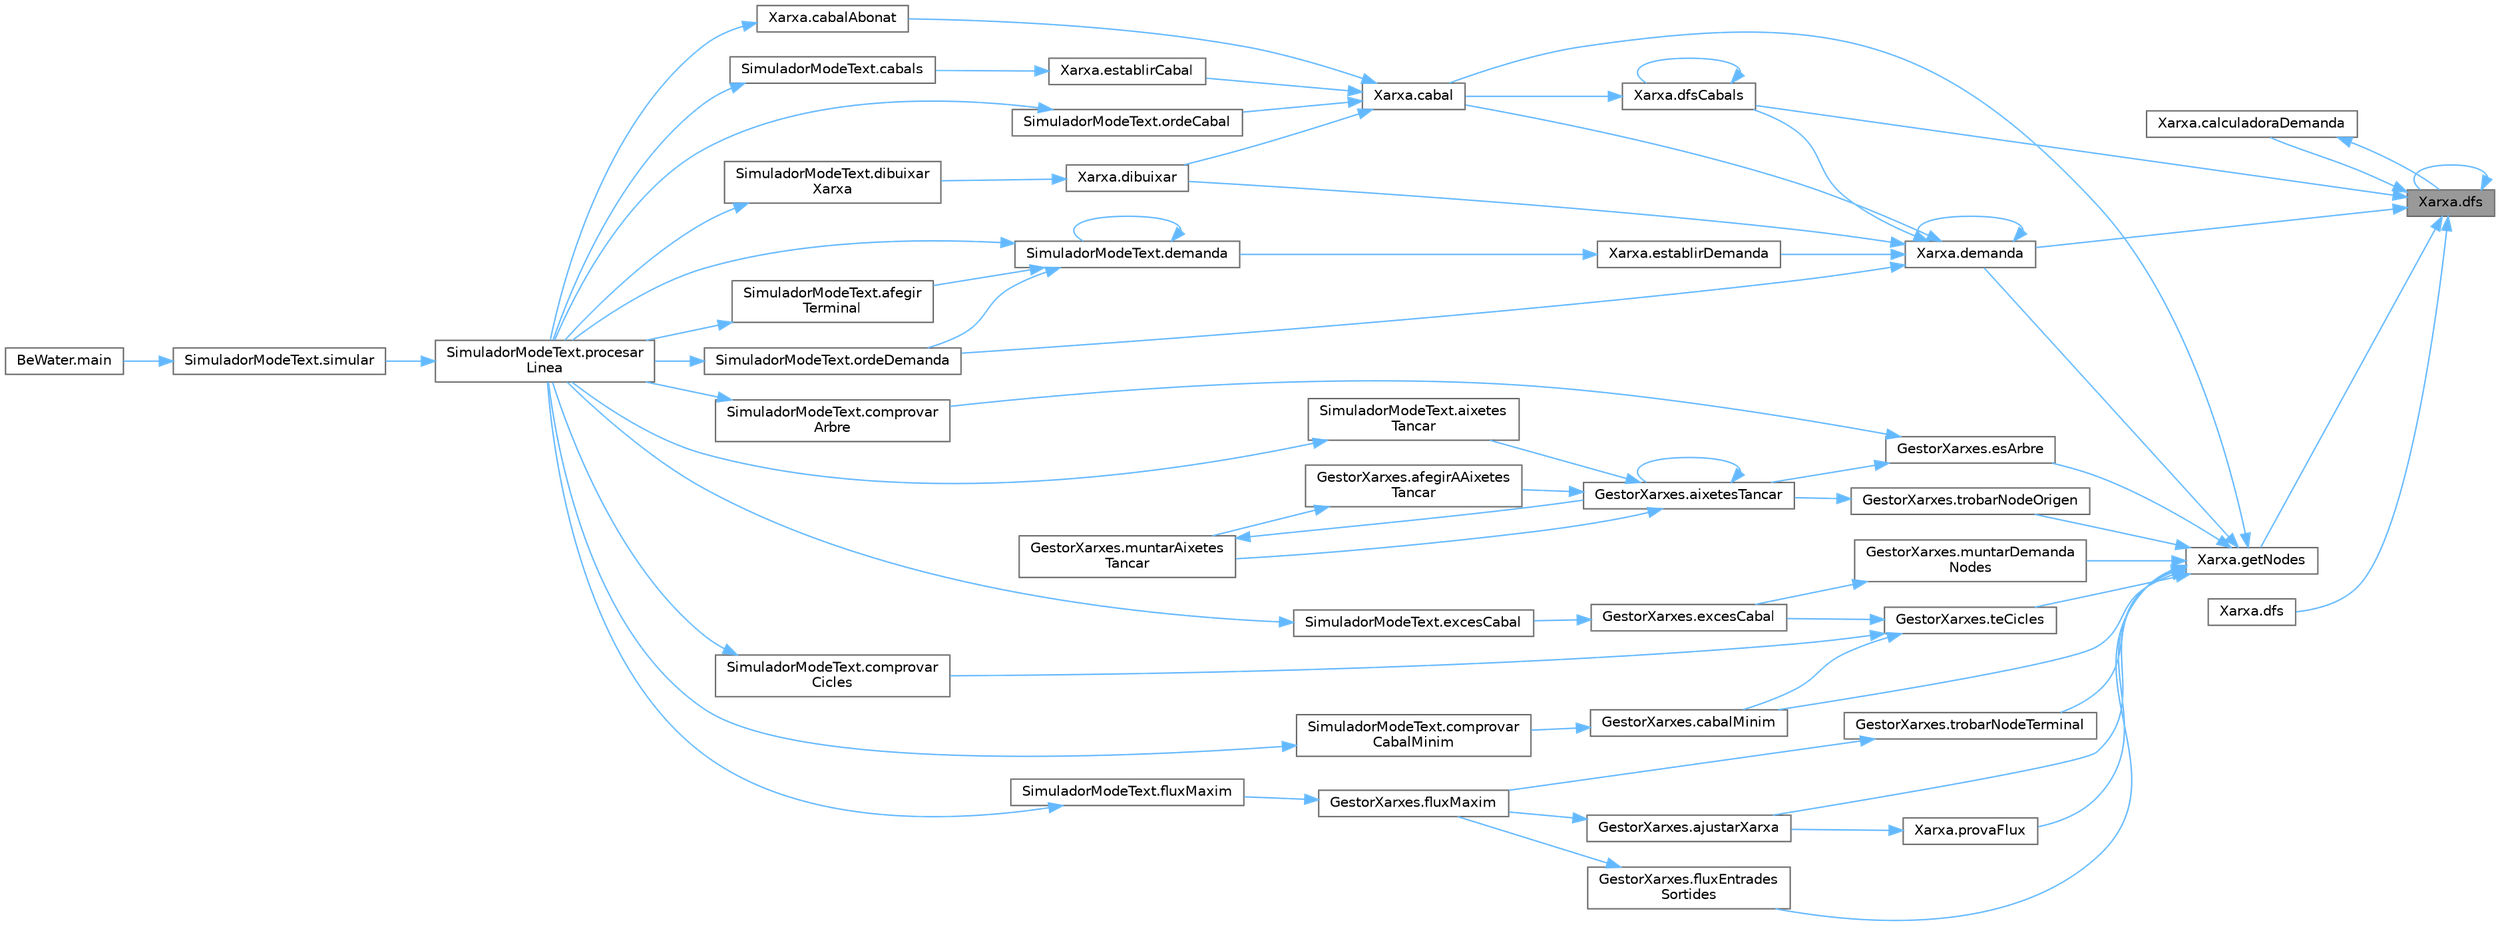 digraph "Xarxa.dfs"
{
 // LATEX_PDF_SIZE
  bgcolor="transparent";
  edge [fontname=Helvetica,fontsize=10,labelfontname=Helvetica,labelfontsize=10];
  node [fontname=Helvetica,fontsize=10,shape=box,height=0.2,width=0.4];
  rankdir="RL";
  Node1 [id="Node000001",label="Xarxa.dfs",height=0.2,width=0.4,color="gray40", fillcolor="grey60", style="filled", fontcolor="black",tooltip="Realitza una cerca en profunditat (DFS) per distribuir la demanda a través de la xarxa de nodes."];
  Node1 -> Node2 [id="edge1_Node000001_Node000002",dir="back",color="steelblue1",style="solid",tooltip=" "];
  Node2 [id="Node000002",label="Xarxa.calculadoraDemanda",height=0.2,width=0.4,color="grey40", fillcolor="white", style="filled",URL="$class_xarxa.html#a4e579fd3b3f506a87f72d2acc0afa924",tooltip="Calcula i ajusta la demanda d'un node receptor en funció de la capacitat de la canonada."];
  Node2 -> Node1 [id="edge2_Node000002_Node000001",dir="back",color="steelblue1",style="solid",tooltip=" "];
  Node1 -> Node3 [id="edge3_Node000001_Node000003",dir="back",color="steelblue1",style="solid",tooltip=" "];
  Node3 [id="Node000003",label="Xarxa.demanda",height=0.2,width=0.4,color="grey40", fillcolor="white", style="filled",URL="$class_xarxa.html#a7e87de2ff5ec20a0fcdb9c9f2ba9961a",tooltip="Obté la demanda teòrica d'un node."];
  Node3 -> Node4 [id="edge4_Node000003_Node000004",dir="back",color="steelblue1",style="solid",tooltip=" "];
  Node4 [id="Node000004",label="Xarxa.cabal",height=0.2,width=0.4,color="grey40", fillcolor="white", style="filled",URL="$class_xarxa.html#aec89ce83e0daa107099e97d1ad2f92b8",tooltip="Calcula la demanda teòrica al node segons la configuració actual de la xarxa."];
  Node4 -> Node5 [id="edge5_Node000004_Node000005",dir="back",color="steelblue1",style="solid",tooltip=" "];
  Node5 [id="Node000005",label="Xarxa.cabalAbonat",height=0.2,width=0.4,color="grey40", fillcolor="white", style="filled",URL="$class_xarxa.html#af96338a999076f2e1f553344fe876eb7",tooltip="Obtiene el caudal actual del punto de abastecimiento de un cliente."];
  Node5 -> Node6 [id="edge6_Node000005_Node000006",dir="back",color="steelblue1",style="solid",tooltip=" "];
  Node6 [id="Node000006",label="SimuladorModeText.procesar\lLinea",height=0.2,width=0.4,color="grey40", fillcolor="white", style="filled",URL="$class_simulador_mode_text.html#a270115afbf646ce8e561f39294b76561",tooltip=" "];
  Node6 -> Node7 [id="edge7_Node000006_Node000007",dir="back",color="steelblue1",style="solid",tooltip=" "];
  Node7 [id="Node000007",label="SimuladorModeText.simular",height=0.2,width=0.4,color="grey40", fillcolor="white", style="filled",URL="$class_simulador_mode_text.html#acf46c7460ef06bf77ae48ab3217c40f1",tooltip=" "];
  Node7 -> Node8 [id="edge8_Node000007_Node000008",dir="back",color="steelblue1",style="solid",tooltip=" "];
  Node8 [id="Node000008",label="BeWater.main",height=0.2,width=0.4,color="grey40", fillcolor="white", style="filled",URL="$class_be_water.html#aa8aad185395e8f524e8b46d8317e5590",tooltip="Mètode principal que inicia la simulació en mode text."];
  Node4 -> Node9 [id="edge9_Node000004_Node000009",dir="back",color="steelblue1",style="solid",tooltip=" "];
  Node9 [id="Node000009",label="Xarxa.dibuixar",height=0.2,width=0.4,color="grey40", fillcolor="white", style="filled",URL="$class_xarxa.html#a644452390beb298a9a47f5e074c9a353",tooltip=" "];
  Node9 -> Node10 [id="edge10_Node000009_Node000010",dir="back",color="steelblue1",style="solid",tooltip=" "];
  Node10 [id="Node000010",label="SimuladorModeText.dibuixar\lXarxa",height=0.2,width=0.4,color="grey40", fillcolor="white", style="filled",URL="$class_simulador_mode_text.html#a11d6710bddae748a9200b0d146472605",tooltip=" "];
  Node10 -> Node6 [id="edge11_Node000010_Node000006",dir="back",color="steelblue1",style="solid",tooltip=" "];
  Node4 -> Node11 [id="edge12_Node000004_Node000011",dir="back",color="steelblue1",style="solid",tooltip=" "];
  Node11 [id="Node000011",label="Xarxa.establirCabal",height=0.2,width=0.4,color="grey40", fillcolor="white", style="filled",URL="$class_xarxa.html#af97bed7e986eb497a15edb3a30e31825",tooltip="Estableix el cabal d'un node d'origen."];
  Node11 -> Node12 [id="edge13_Node000011_Node000012",dir="back",color="steelblue1",style="solid",tooltip=" "];
  Node12 [id="Node000012",label="SimuladorModeText.cabals",height=0.2,width=0.4,color="grey40", fillcolor="white", style="filled",URL="$class_simulador_mode_text.html#aa25f6e1ae83722e736a799f143ece827",tooltip="Estableix el cabal d'un node origen."];
  Node12 -> Node6 [id="edge14_Node000012_Node000006",dir="back",color="steelblue1",style="solid",tooltip=" "];
  Node4 -> Node13 [id="edge15_Node000004_Node000013",dir="back",color="steelblue1",style="solid",tooltip=" "];
  Node13 [id="Node000013",label="SimuladorModeText.ordeCabal",height=0.2,width=0.4,color="grey40", fillcolor="white", style="filled",URL="$class_simulador_mode_text.html#abb1ad801f9e7c77af87140ba46299e72",tooltip="Retorna el cabal d'un origen."];
  Node13 -> Node6 [id="edge16_Node000013_Node000006",dir="back",color="steelblue1",style="solid",tooltip=" "];
  Node3 -> Node3 [id="edge17_Node000003_Node000003",dir="back",color="steelblue1",style="solid",tooltip=" "];
  Node3 -> Node14 [id="edge18_Node000003_Node000014",dir="back",color="steelblue1",style="solid",tooltip=" "];
  Node14 [id="Node000014",label="Xarxa.dfsCabals",height=0.2,width=0.4,color="grey40", fillcolor="white", style="filled",URL="$class_xarxa.html#a98342056c1cfdbfa50aa96000b45c4dd",tooltip="Realitza una cerca en profunditat (DFS) per distribuir el cabal a través de la xarxa de nodes."];
  Node14 -> Node4 [id="edge19_Node000014_Node000004",dir="back",color="steelblue1",style="solid",tooltip=" "];
  Node14 -> Node14 [id="edge20_Node000014_Node000014",dir="back",color="steelblue1",style="solid",tooltip=" "];
  Node3 -> Node9 [id="edge21_Node000003_Node000009",dir="back",color="steelblue1",style="solid",tooltip=" "];
  Node3 -> Node15 [id="edge22_Node000003_Node000015",dir="back",color="steelblue1",style="solid",tooltip=" "];
  Node15 [id="Node000015",label="Xarxa.establirDemanda",height=0.2,width=0.4,color="grey40", fillcolor="white", style="filled",URL="$class_xarxa.html#a3ec71c5575218566f9f71416407191be",tooltip="Estableix la demanda d'un node terminal."];
  Node15 -> Node16 [id="edge23_Node000015_Node000016",dir="back",color="steelblue1",style="solid",tooltip=" "];
  Node16 [id="Node000016",label="SimuladorModeText.demanda",height=0.2,width=0.4,color="grey40", fillcolor="white", style="filled",URL="$class_simulador_mode_text.html#aeafd4af3db5d6e3739010aba0fee2a2d",tooltip="Estableix la demanda d'un node terminal."];
  Node16 -> Node17 [id="edge24_Node000016_Node000017",dir="back",color="steelblue1",style="solid",tooltip=" "];
  Node17 [id="Node000017",label="SimuladorModeText.afegir\lTerminal",height=0.2,width=0.4,color="grey40", fillcolor="white", style="filled",URL="$class_simulador_mode_text.html#a0c84e281d492ecd2b4e0d3a25f06becb",tooltip="Afegeix un terminal a la xarxa."];
  Node17 -> Node6 [id="edge25_Node000017_Node000006",dir="back",color="steelblue1",style="solid",tooltip=" "];
  Node16 -> Node16 [id="edge26_Node000016_Node000016",dir="back",color="steelblue1",style="solid",tooltip=" "];
  Node16 -> Node18 [id="edge27_Node000016_Node000018",dir="back",color="steelblue1",style="solid",tooltip=" "];
  Node18 [id="Node000018",label="SimuladorModeText.ordeDemanda",height=0.2,width=0.4,color="grey40", fillcolor="white", style="filled",URL="$class_simulador_mode_text.html#a56ceb725005d8a1ef9e76f0cd99344cc",tooltip="Retorna la demanda d'un client."];
  Node18 -> Node6 [id="edge28_Node000018_Node000006",dir="back",color="steelblue1",style="solid",tooltip=" "];
  Node16 -> Node6 [id="edge29_Node000016_Node000006",dir="back",color="steelblue1",style="solid",tooltip=" "];
  Node3 -> Node18 [id="edge30_Node000003_Node000018",dir="back",color="steelblue1",style="solid",tooltip=" "];
  Node1 -> Node19 [id="edge31_Node000001_Node000019",dir="back",color="steelblue1",style="solid",tooltip=" "];
  Node19 [id="Node000019",label="Xarxa.dfs",height=0.2,width=0.4,color="grey40", fillcolor="white", style="filled",URL="$class_xarxa.html#a187504a885af35dbaa91eb7bf8b9b0ed",tooltip="Realitza una cerca en profunditat (DFS) per visitar tots els nodes connectats."];
  Node1 -> Node1 [id="edge32_Node000001_Node000001",dir="back",color="steelblue1",style="solid",tooltip=" "];
  Node1 -> Node14 [id="edge33_Node000001_Node000014",dir="back",color="steelblue1",style="solid",tooltip=" "];
  Node1 -> Node20 [id="edge34_Node000001_Node000020",dir="back",color="steelblue1",style="solid",tooltip=" "];
  Node20 [id="Node000020",label="Xarxa.getNodes",height=0.2,width=0.4,color="grey40", fillcolor="white", style="filled",URL="$class_xarxa.html#a4eb0768dec4379ca4c7b6ddaca34cca0",tooltip="Obté la llista de nodes visitats a partir d'un node donat."];
  Node20 -> Node21 [id="edge35_Node000020_Node000021",dir="back",color="steelblue1",style="solid",tooltip=" "];
  Node21 [id="Node000021",label="GestorXarxes.ajustarXarxa",height=0.2,width=0.4,color="grey40", fillcolor="white", style="filled",URL="$class_gestor_xarxes.html#a23d4af5899a9dc3d73a602ca808f82e1",tooltip="Ajusta la xarxa x segons un conjunt de regles o paràmetres."];
  Node21 -> Node22 [id="edge36_Node000021_Node000022",dir="back",color="steelblue1",style="solid",tooltip=" "];
  Node22 [id="Node000022",label="GestorXarxes.fluxMaxim",height=0.2,width=0.4,color="grey40", fillcolor="white", style="filled",URL="$class_gestor_xarxes.html#a06132634b519e01136ad0f55d2664e93",tooltip="Dibuixa el flux màxim que pot circular per la xarxa x, tenint en compte la capacitat de les canonades..."];
  Node22 -> Node23 [id="edge37_Node000022_Node000023",dir="back",color="steelblue1",style="solid",tooltip=" "];
  Node23 [id="Node000023",label="SimuladorModeText.fluxMaxim",height=0.2,width=0.4,color="grey40", fillcolor="white", style="filled",URL="$class_simulador_mode_text.html#a2184f347d4be64eee2bf5e7477acb235",tooltip="Calcula el flux màxim d'un node origen."];
  Node23 -> Node6 [id="edge38_Node000023_Node000006",dir="back",color="steelblue1",style="solid",tooltip=" "];
  Node20 -> Node4 [id="edge39_Node000020_Node000004",dir="back",color="steelblue1",style="solid",tooltip=" "];
  Node20 -> Node24 [id="edge40_Node000020_Node000024",dir="back",color="steelblue1",style="solid",tooltip=" "];
  Node24 [id="Node000024",label="GestorXarxes.cabalMinim",height=0.2,width=0.4,color="grey40", fillcolor="white", style="filled",URL="$class_gestor_xarxes.html#ad6c1adeced5adf43b6ac8be94abf68a0",tooltip="Retorna el cabal mínim que hauria d'haver entre tots els nodes d'origen de la component connexa de la..."];
  Node24 -> Node25 [id="edge41_Node000024_Node000025",dir="back",color="steelblue1",style="solid",tooltip=" "];
  Node25 [id="Node000025",label="SimuladorModeText.comprovar\lCabalMinim",height=0.2,width=0.4,color="grey40", fillcolor="white", style="filled",URL="$class_simulador_mode_text.html#a4e86b377d5bca7241720db53bfa596c6",tooltip="Comprova el cabal mínim d'un node."];
  Node25 -> Node6 [id="edge42_Node000025_Node000006",dir="back",color="steelblue1",style="solid",tooltip=" "];
  Node20 -> Node3 [id="edge43_Node000020_Node000003",dir="back",color="steelblue1",style="solid",tooltip=" "];
  Node20 -> Node26 [id="edge44_Node000020_Node000026",dir="back",color="steelblue1",style="solid",tooltip=" "];
  Node26 [id="Node000026",label="GestorXarxes.esArbre",height=0.2,width=0.4,color="grey40", fillcolor="white", style="filled",URL="$class_gestor_xarxes.html#aef6c5c914fde2624b680c0cc1775a403",tooltip="Comprova si la component connexa de la xarxa x que conté nodeOrigen és un arbre."];
  Node26 -> Node27 [id="edge45_Node000026_Node000027",dir="back",color="steelblue1",style="solid",tooltip=" "];
  Node27 [id="Node000027",label="GestorXarxes.aixetesTancar",height=0.2,width=0.4,color="grey40", fillcolor="white", style="filled",URL="$class_gestor_xarxes.html#a5d6fe471dda06994d2c930216efb5ad4",tooltip="Retorna un conjunt de nodes que representen les aixetes a tancar."];
  Node27 -> Node28 [id="edge46_Node000027_Node000028",dir="back",color="steelblue1",style="solid",tooltip=" "];
  Node28 [id="Node000028",label="GestorXarxes.afegirAAixetes\lTancar",height=0.2,width=0.4,color="grey40", fillcolor="white", style="filled",URL="$class_gestor_xarxes.html#a877bc9f702ce40d659fce92e7f6a3ef1",tooltip="Afegeix les aixetes a tancar al conjunt d'aixetes a tancar."];
  Node28 -> Node29 [id="edge47_Node000028_Node000029",dir="back",color="steelblue1",style="solid",tooltip=" "];
  Node29 [id="Node000029",label="GestorXarxes.muntarAixetes\lTancar",height=0.2,width=0.4,color="grey40", fillcolor="white", style="filled",URL="$class_gestor_xarxes.html#a16e8e774e128f449e60ee36db77eab30",tooltip="Omple el conjunt de nodes que representen les aixetes a tancar."];
  Node29 -> Node27 [id="edge48_Node000029_Node000027",dir="back",color="steelblue1",style="solid",tooltip=" "];
  Node27 -> Node30 [id="edge49_Node000027_Node000030",dir="back",color="steelblue1",style="solid",tooltip=" "];
  Node30 [id="Node000030",label="SimuladorModeText.aixetes\lTancar",height=0.2,width=0.4,color="grey40", fillcolor="white", style="filled",URL="$class_simulador_mode_text.html#a867d4f6ca55ba64761b76db6d8e005db",tooltip="Determina les aixetes que s'han de tancar per a complir amb les condicions donades."];
  Node30 -> Node6 [id="edge50_Node000030_Node000006",dir="back",color="steelblue1",style="solid",tooltip=" "];
  Node27 -> Node27 [id="edge51_Node000027_Node000027",dir="back",color="steelblue1",style="solid",tooltip=" "];
  Node27 -> Node29 [id="edge52_Node000027_Node000029",dir="back",color="steelblue1",style="solid",tooltip=" "];
  Node26 -> Node31 [id="edge53_Node000026_Node000031",dir="back",color="steelblue1",style="solid",tooltip=" "];
  Node31 [id="Node000031",label="SimuladorModeText.comprovar\lArbre",height=0.2,width=0.4,color="grey40", fillcolor="white", style="filled",URL="$class_simulador_mode_text.html#a73a250b1680ee4d52a93c6bea8d30761",tooltip="Comprova si un node és un arbre."];
  Node31 -> Node6 [id="edge54_Node000031_Node000006",dir="back",color="steelblue1",style="solid",tooltip=" "];
  Node20 -> Node32 [id="edge55_Node000020_Node000032",dir="back",color="steelblue1",style="solid",tooltip=" "];
  Node32 [id="Node000032",label="GestorXarxes.fluxEntrades\lSortides",height=0.2,width=0.4,color="grey40", fillcolor="white", style="filled",URL="$class_gestor_xarxes.html#a69063105f8a72b96696e86083d12e648",tooltip="Inicialitza els mapes de flux d'entrada i sortida per a cada node de la xarxa."];
  Node32 -> Node22 [id="edge56_Node000032_Node000022",dir="back",color="steelblue1",style="solid",tooltip=" "];
  Node20 -> Node33 [id="edge57_Node000020_Node000033",dir="back",color="steelblue1",style="solid",tooltip=" "];
  Node33 [id="Node000033",label="GestorXarxes.muntarDemanda\lNodes",height=0.2,width=0.4,color="grey40", fillcolor="white", style="filled",URL="$class_gestor_xarxes.html#abfa75f4674f58948faa9f1f39c7e10d6",tooltip="Inicialitza el mapa de demanda de nodes."];
  Node33 -> Node34 [id="edge58_Node000033_Node000034",dir="back",color="steelblue1",style="solid",tooltip=" "];
  Node34 [id="Node000034",label="GestorXarxes.excesCabal",height=0.2,width=0.4,color="grey40", fillcolor="white", style="filled",URL="$class_gestor_xarxes.html#ae7846f185b8b2ec2c8e7210146256c44",tooltip="Retorna el subconjunt de canonades de cjtCanonades tals que, si es satisfés la demanda de tots els no..."];
  Node34 -> Node35 [id="edge59_Node000034_Node000035",dir="back",color="steelblue1",style="solid",tooltip=" "];
  Node35 [id="Node000035",label="SimuladorModeText.excesCabal",height=0.2,width=0.4,color="grey40", fillcolor="white", style="filled",URL="$class_simulador_mode_text.html#afafbb2f01f00433858f1315810262284",tooltip="Determina les canonades amb excés de cabal."];
  Node35 -> Node6 [id="edge60_Node000035_Node000006",dir="back",color="steelblue1",style="solid",tooltip=" "];
  Node20 -> Node36 [id="edge61_Node000020_Node000036",dir="back",color="steelblue1",style="solid",tooltip=" "];
  Node36 [id="Node000036",label="Xarxa.provaFlux",height=0.2,width=0.4,color="grey40", fillcolor="white", style="filled",URL="$class_xarxa.html#ab15830579256d0b2b599f900a10be66f",tooltip="Prova el flux entre dos nodes i ajusta la xarxa en conseqüència."];
  Node36 -> Node21 [id="edge62_Node000036_Node000021",dir="back",color="steelblue1",style="solid",tooltip=" "];
  Node20 -> Node37 [id="edge63_Node000020_Node000037",dir="back",color="steelblue1",style="solid",tooltip=" "];
  Node37 [id="Node000037",label="GestorXarxes.teCicles",height=0.2,width=0.4,color="grey40", fillcolor="white", style="filled",URL="$class_gestor_xarxes.html#a39316968d57c8f20f6b09d2c0c209b0b",tooltip="Comprova si la xarxa x que conté nodeOrigen té cicles."];
  Node37 -> Node24 [id="edge64_Node000037_Node000024",dir="back",color="steelblue1",style="solid",tooltip=" "];
  Node37 -> Node38 [id="edge65_Node000037_Node000038",dir="back",color="steelblue1",style="solid",tooltip=" "];
  Node38 [id="Node000038",label="SimuladorModeText.comprovar\lCicles",height=0.2,width=0.4,color="grey40", fillcolor="white", style="filled",URL="$class_simulador_mode_text.html#aeb68364d68ab3b097986c1a512f275f9",tooltip="Comprova si un node té cicles."];
  Node38 -> Node6 [id="edge66_Node000038_Node000006",dir="back",color="steelblue1",style="solid",tooltip=" "];
  Node37 -> Node34 [id="edge67_Node000037_Node000034",dir="back",color="steelblue1",style="solid",tooltip=" "];
  Node20 -> Node39 [id="edge68_Node000020_Node000039",dir="back",color="steelblue1",style="solid",tooltip=" "];
  Node39 [id="Node000039",label="GestorXarxes.trobarNodeOrigen",height=0.2,width=0.4,color="grey40", fillcolor="white", style="filled",URL="$class_gestor_xarxes.html#a1161f2a6546f7237ae78ca3a200adabe",tooltip="Troba el node origen dins la xarxa x."];
  Node39 -> Node27 [id="edge69_Node000039_Node000027",dir="back",color="steelblue1",style="solid",tooltip=" "];
  Node20 -> Node40 [id="edge70_Node000020_Node000040",dir="back",color="steelblue1",style="solid",tooltip=" "];
  Node40 [id="Node000040",label="GestorXarxes.trobarNodeTerminal",height=0.2,width=0.4,color="grey40", fillcolor="white", style="filled",URL="$class_gestor_xarxes.html#abc2ceeae053ccdf15f26bd795f15333f",tooltip="Troba el node terminal dins la xarxa x."];
  Node40 -> Node22 [id="edge71_Node000040_Node000022",dir="back",color="steelblue1",style="solid",tooltip=" "];
}
